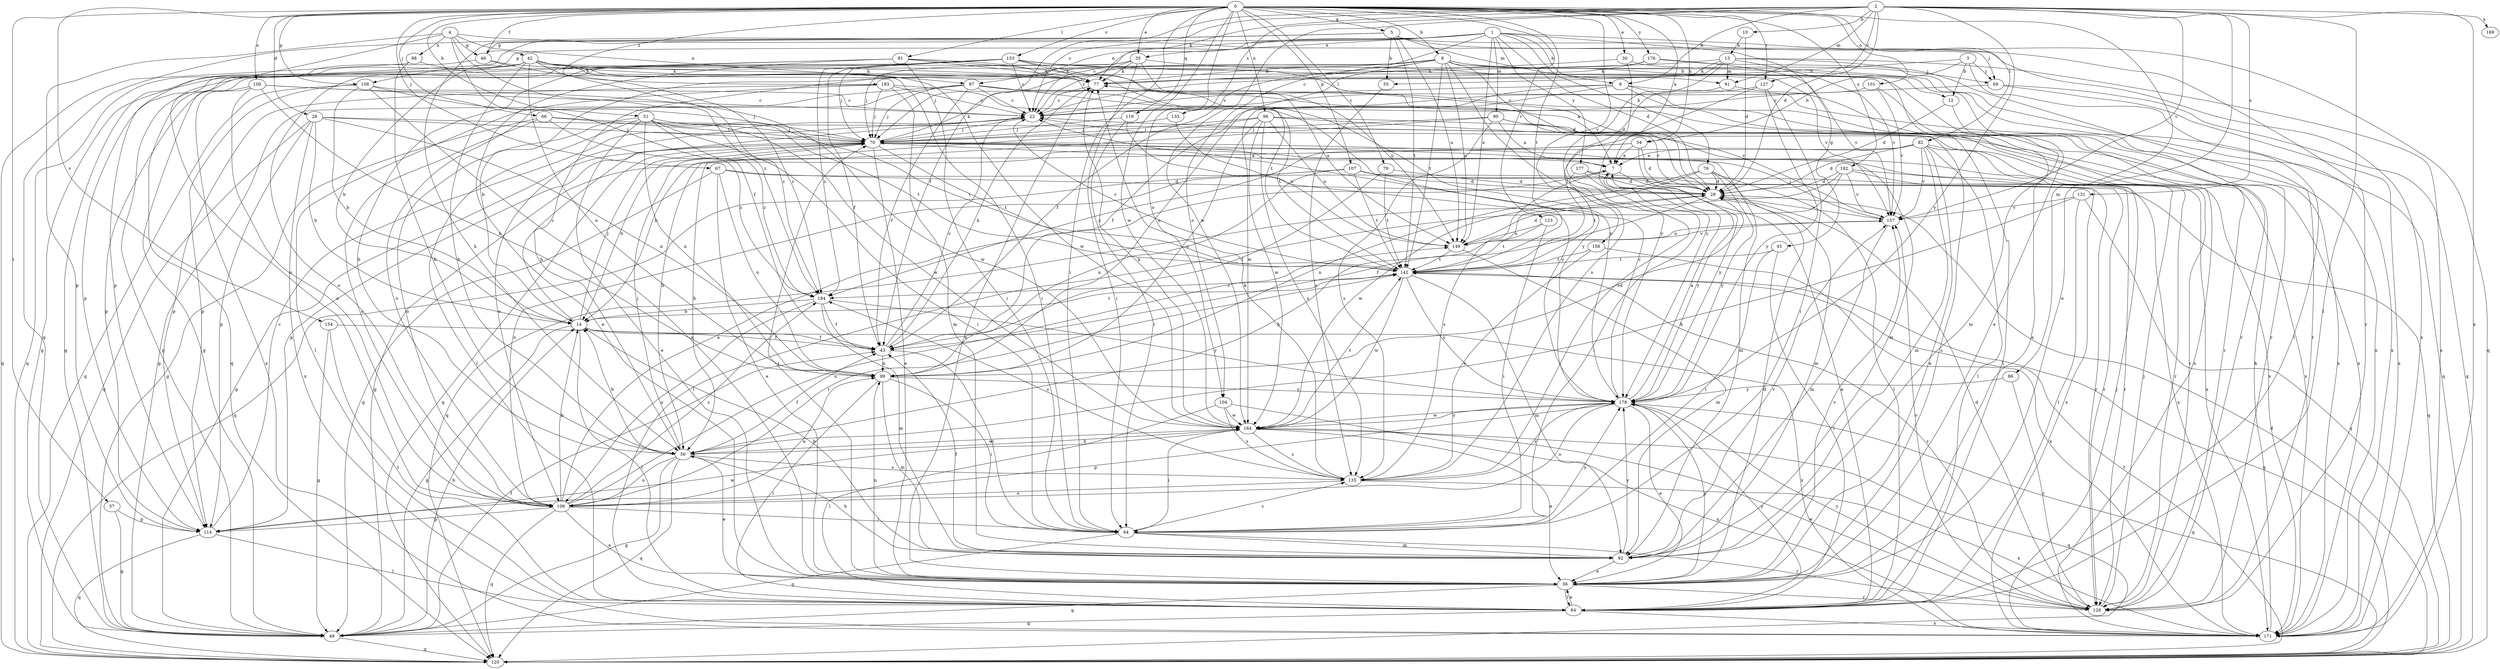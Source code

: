 strict digraph  {
0;
1;
2;
3;
4;
5;
7;
8;
9;
10;
12;
13;
14;
22;
28;
29;
30;
35;
36;
42;
43;
45;
46;
49;
51;
54;
55;
56;
57;
64;
66;
67;
69;
70;
76;
77;
79;
81;
82;
84;
86;
90;
91;
92;
96;
97;
98;
99;
100;
101;
104;
106;
107;
108;
114;
119;
120;
123;
127;
128;
131;
133;
135;
142;
149;
153;
154;
156;
157;
164;
169;
171;
176;
177;
178;
182;
183;
184;
0 -> 5  [label=a];
0 -> 7  [label=a];
0 -> 8  [label=b];
0 -> 28  [label=d];
0 -> 30  [label=e];
0 -> 35  [label=e];
0 -> 42  [label=f];
0 -> 51  [label=h];
0 -> 54  [label=h];
0 -> 57  [label=i];
0 -> 64  [label=i];
0 -> 66  [label=j];
0 -> 67  [label=j];
0 -> 79  [label=l];
0 -> 81  [label=l];
0 -> 82  [label=l];
0 -> 86  [label=m];
0 -> 96  [label=n];
0 -> 100  [label=o];
0 -> 101  [label=o];
0 -> 104  [label=o];
0 -> 107  [label=p];
0 -> 108  [label=p];
0 -> 119  [label=q];
0 -> 123  [label=r];
0 -> 127  [label=r];
0 -> 142  [label=t];
0 -> 153  [label=v];
0 -> 154  [label=v];
0 -> 156  [label=v];
0 -> 164  [label=w];
0 -> 176  [label=y];
0 -> 182  [label=z];
0 -> 183  [label=z];
1 -> 9  [label=b];
1 -> 22  [label=c];
1 -> 29  [label=d];
1 -> 35  [label=e];
1 -> 45  [label=g];
1 -> 76  [label=k];
1 -> 90  [label=m];
1 -> 97  [label=n];
1 -> 104  [label=o];
1 -> 108  [label=p];
1 -> 114  [label=p];
1 -> 120  [label=q];
1 -> 149  [label=u];
1 -> 177  [label=y];
2 -> 9  [label=b];
2 -> 10  [label=b];
2 -> 22  [label=c];
2 -> 29  [label=d];
2 -> 36  [label=e];
2 -> 43  [label=f];
2 -> 77  [label=k];
2 -> 84  [label=l];
2 -> 91  [label=m];
2 -> 127  [label=r];
2 -> 131  [label=s];
2 -> 133  [label=s];
2 -> 157  [label=v];
2 -> 164  [label=w];
2 -> 169  [label=x];
2 -> 171  [label=x];
2 -> 178  [label=y];
3 -> 12  [label=b];
3 -> 54  [label=h];
3 -> 55  [label=h];
3 -> 69  [label=j];
3 -> 84  [label=l];
4 -> 43  [label=f];
4 -> 46  [label=g];
4 -> 69  [label=j];
4 -> 97  [label=n];
4 -> 98  [label=n];
4 -> 106  [label=o];
4 -> 114  [label=p];
4 -> 184  [label=z];
5 -> 46  [label=g];
5 -> 49  [label=g];
5 -> 55  [label=h];
5 -> 56  [label=h];
5 -> 91  [label=m];
5 -> 128  [label=r];
5 -> 142  [label=t];
5 -> 149  [label=u];
5 -> 171  [label=x];
7 -> 29  [label=d];
7 -> 135  [label=s];
7 -> 178  [label=y];
8 -> 7  [label=a];
8 -> 12  [label=b];
8 -> 43  [label=f];
8 -> 49  [label=g];
8 -> 69  [label=j];
8 -> 70  [label=j];
8 -> 77  [label=k];
8 -> 99  [label=n];
8 -> 128  [label=r];
8 -> 142  [label=t];
8 -> 149  [label=u];
8 -> 178  [label=y];
9 -> 22  [label=c];
9 -> 36  [label=e];
9 -> 43  [label=f];
9 -> 120  [label=q];
9 -> 164  [label=w];
9 -> 171  [label=x];
10 -> 13  [label=b];
10 -> 29  [label=d];
12 -> 29  [label=d];
12 -> 171  [label=x];
13 -> 22  [label=c];
13 -> 56  [label=h];
13 -> 77  [label=k];
13 -> 91  [label=m];
13 -> 128  [label=r];
13 -> 135  [label=s];
13 -> 157  [label=v];
13 -> 171  [label=x];
14 -> 22  [label=c];
14 -> 43  [label=f];
14 -> 49  [label=g];
14 -> 70  [label=j];
14 -> 84  [label=l];
14 -> 142  [label=t];
14 -> 171  [label=x];
22 -> 70  [label=j];
22 -> 106  [label=o];
28 -> 14  [label=b];
28 -> 70  [label=j];
28 -> 99  [label=n];
28 -> 114  [label=p];
28 -> 120  [label=q];
28 -> 128  [label=r];
28 -> 171  [label=x];
29 -> 22  [label=c];
29 -> 43  [label=f];
29 -> 56  [label=h];
29 -> 157  [label=v];
30 -> 77  [label=k];
30 -> 171  [label=x];
30 -> 178  [label=y];
35 -> 22  [label=c];
35 -> 36  [label=e];
35 -> 49  [label=g];
35 -> 64  [label=i];
35 -> 70  [label=j];
35 -> 77  [label=k];
35 -> 149  [label=u];
36 -> 22  [label=c];
36 -> 29  [label=d];
36 -> 49  [label=g];
36 -> 70  [label=j];
36 -> 84  [label=l];
36 -> 99  [label=n];
36 -> 128  [label=r];
36 -> 157  [label=v];
36 -> 178  [label=y];
42 -> 14  [label=b];
42 -> 49  [label=g];
42 -> 56  [label=h];
42 -> 64  [label=i];
42 -> 77  [label=k];
42 -> 99  [label=n];
42 -> 114  [label=p];
42 -> 157  [label=v];
42 -> 164  [label=w];
42 -> 178  [label=y];
42 -> 184  [label=z];
43 -> 22  [label=c];
43 -> 64  [label=i];
43 -> 77  [label=k];
43 -> 99  [label=n];
45 -> 64  [label=i];
45 -> 84  [label=l];
45 -> 142  [label=t];
46 -> 77  [label=k];
46 -> 120  [label=q];
46 -> 184  [label=z];
49 -> 14  [label=b];
49 -> 43  [label=f];
49 -> 120  [label=q];
51 -> 36  [label=e];
51 -> 64  [label=i];
51 -> 70  [label=j];
51 -> 84  [label=l];
51 -> 99  [label=n];
51 -> 106  [label=o];
51 -> 142  [label=t];
51 -> 164  [label=w];
51 -> 184  [label=z];
54 -> 7  [label=a];
54 -> 29  [label=d];
54 -> 49  [label=g];
54 -> 56  [label=h];
54 -> 178  [label=y];
55 -> 135  [label=s];
56 -> 14  [label=b];
56 -> 36  [label=e];
56 -> 43  [label=f];
56 -> 49  [label=g];
56 -> 70  [label=j];
56 -> 106  [label=o];
56 -> 120  [label=q];
56 -> 135  [label=s];
56 -> 164  [label=w];
57 -> 49  [label=g];
57 -> 114  [label=p];
64 -> 49  [label=g];
64 -> 92  [label=m];
64 -> 128  [label=r];
64 -> 135  [label=s];
64 -> 178  [label=y];
66 -> 49  [label=g];
66 -> 70  [label=j];
66 -> 106  [label=o];
66 -> 142  [label=t];
66 -> 184  [label=z];
67 -> 29  [label=d];
67 -> 36  [label=e];
67 -> 49  [label=g];
67 -> 99  [label=n];
67 -> 128  [label=r];
69 -> 22  [label=c];
69 -> 120  [label=q];
69 -> 171  [label=x];
70 -> 7  [label=a];
70 -> 14  [label=b];
70 -> 36  [label=e];
70 -> 49  [label=g];
70 -> 77  [label=k];
70 -> 92  [label=m];
70 -> 114  [label=p];
70 -> 120  [label=q];
70 -> 142  [label=t];
76 -> 29  [label=d];
76 -> 84  [label=l];
76 -> 92  [label=m];
76 -> 99  [label=n];
76 -> 164  [label=w];
76 -> 178  [label=y];
77 -> 22  [label=c];
77 -> 36  [label=e];
79 -> 29  [label=d];
79 -> 43  [label=f];
79 -> 142  [label=t];
81 -> 29  [label=d];
81 -> 36  [label=e];
81 -> 49  [label=g];
81 -> 56  [label=h];
81 -> 64  [label=i];
81 -> 77  [label=k];
81 -> 142  [label=t];
82 -> 7  [label=a];
82 -> 29  [label=d];
82 -> 36  [label=e];
82 -> 84  [label=l];
82 -> 92  [label=m];
82 -> 128  [label=r];
82 -> 157  [label=v];
82 -> 171  [label=x];
82 -> 184  [label=z];
84 -> 7  [label=a];
84 -> 36  [label=e];
84 -> 49  [label=g];
84 -> 171  [label=x];
84 -> 178  [label=y];
86 -> 128  [label=r];
86 -> 178  [label=y];
90 -> 7  [label=a];
90 -> 14  [label=b];
90 -> 70  [label=j];
90 -> 84  [label=l];
90 -> 135  [label=s];
90 -> 171  [label=x];
91 -> 92  [label=m];
91 -> 135  [label=s];
92 -> 14  [label=b];
92 -> 36  [label=e];
92 -> 43  [label=f];
92 -> 56  [label=h];
92 -> 157  [label=v];
92 -> 178  [label=y];
96 -> 56  [label=h];
96 -> 70  [label=j];
96 -> 92  [label=m];
96 -> 99  [label=n];
96 -> 135  [label=s];
96 -> 149  [label=u];
96 -> 164  [label=w];
96 -> 171  [label=x];
97 -> 22  [label=c];
97 -> 43  [label=f];
97 -> 49  [label=g];
97 -> 70  [label=j];
97 -> 106  [label=o];
97 -> 142  [label=t];
97 -> 157  [label=v];
97 -> 171  [label=x];
98 -> 56  [label=h];
98 -> 77  [label=k];
98 -> 120  [label=q];
99 -> 29  [label=d];
99 -> 64  [label=i];
99 -> 84  [label=l];
99 -> 92  [label=m];
99 -> 178  [label=y];
100 -> 22  [label=c];
100 -> 99  [label=n];
100 -> 106  [label=o];
100 -> 114  [label=p];
100 -> 164  [label=w];
100 -> 171  [label=x];
101 -> 22  [label=c];
101 -> 128  [label=r];
101 -> 157  [label=v];
104 -> 84  [label=l];
104 -> 135  [label=s];
104 -> 164  [label=w];
104 -> 171  [label=x];
106 -> 7  [label=a];
106 -> 14  [label=b];
106 -> 36  [label=e];
106 -> 64  [label=i];
106 -> 99  [label=n];
106 -> 114  [label=p];
106 -> 120  [label=q];
106 -> 142  [label=t];
106 -> 149  [label=u];
106 -> 184  [label=z];
107 -> 29  [label=d];
107 -> 99  [label=n];
107 -> 106  [label=o];
107 -> 120  [label=q];
107 -> 128  [label=r];
107 -> 142  [label=t];
107 -> 171  [label=x];
108 -> 14  [label=b];
108 -> 22  [label=c];
108 -> 36  [label=e];
108 -> 70  [label=j];
108 -> 114  [label=p];
108 -> 120  [label=q];
114 -> 22  [label=c];
114 -> 84  [label=l];
114 -> 120  [label=q];
114 -> 164  [label=w];
119 -> 64  [label=i];
119 -> 70  [label=j];
119 -> 178  [label=y];
120 -> 29  [label=d];
120 -> 142  [label=t];
123 -> 64  [label=i];
123 -> 142  [label=t];
123 -> 149  [label=u];
127 -> 22  [label=c];
127 -> 64  [label=i];
127 -> 142  [label=t];
127 -> 178  [label=y];
128 -> 29  [label=d];
128 -> 70  [label=j];
128 -> 157  [label=v];
128 -> 164  [label=w];
128 -> 178  [label=y];
131 -> 56  [label=h];
131 -> 84  [label=l];
131 -> 120  [label=q];
131 -> 157  [label=v];
133 -> 70  [label=j];
133 -> 149  [label=u];
135 -> 77  [label=k];
135 -> 106  [label=o];
135 -> 171  [label=x];
135 -> 178  [label=y];
135 -> 184  [label=z];
142 -> 22  [label=c];
142 -> 92  [label=m];
142 -> 120  [label=q];
142 -> 128  [label=r];
142 -> 164  [label=w];
142 -> 178  [label=y];
142 -> 184  [label=z];
149 -> 29  [label=d];
149 -> 92  [label=m];
149 -> 142  [label=t];
149 -> 157  [label=v];
153 -> 22  [label=c];
153 -> 29  [label=d];
153 -> 43  [label=f];
153 -> 70  [label=j];
153 -> 77  [label=k];
153 -> 106  [label=o];
153 -> 120  [label=q];
153 -> 128  [label=r];
153 -> 149  [label=u];
153 -> 184  [label=z];
154 -> 43  [label=f];
154 -> 49  [label=g];
154 -> 84  [label=l];
156 -> 135  [label=s];
156 -> 142  [label=t];
156 -> 171  [label=x];
157 -> 70  [label=j];
157 -> 92  [label=m];
157 -> 149  [label=u];
164 -> 36  [label=e];
164 -> 56  [label=h];
164 -> 64  [label=i];
164 -> 77  [label=k];
164 -> 120  [label=q];
164 -> 135  [label=s];
164 -> 142  [label=t];
164 -> 178  [label=y];
171 -> 70  [label=j];
171 -> 77  [label=k];
176 -> 14  [label=b];
176 -> 77  [label=k];
176 -> 157  [label=v];
176 -> 171  [label=x];
177 -> 29  [label=d];
177 -> 64  [label=i];
177 -> 120  [label=q];
177 -> 142  [label=t];
178 -> 7  [label=a];
178 -> 22  [label=c];
178 -> 36  [label=e];
178 -> 106  [label=o];
178 -> 114  [label=p];
178 -> 120  [label=q];
178 -> 164  [label=w];
182 -> 29  [label=d];
182 -> 84  [label=l];
182 -> 120  [label=q];
182 -> 128  [label=r];
182 -> 157  [label=v];
182 -> 171  [label=x];
183 -> 22  [label=c];
183 -> 70  [label=j];
183 -> 84  [label=l];
183 -> 92  [label=m];
183 -> 114  [label=p];
183 -> 178  [label=y];
184 -> 14  [label=b];
184 -> 43  [label=f];
184 -> 92  [label=m];
184 -> 106  [label=o];
184 -> 178  [label=y];
}
